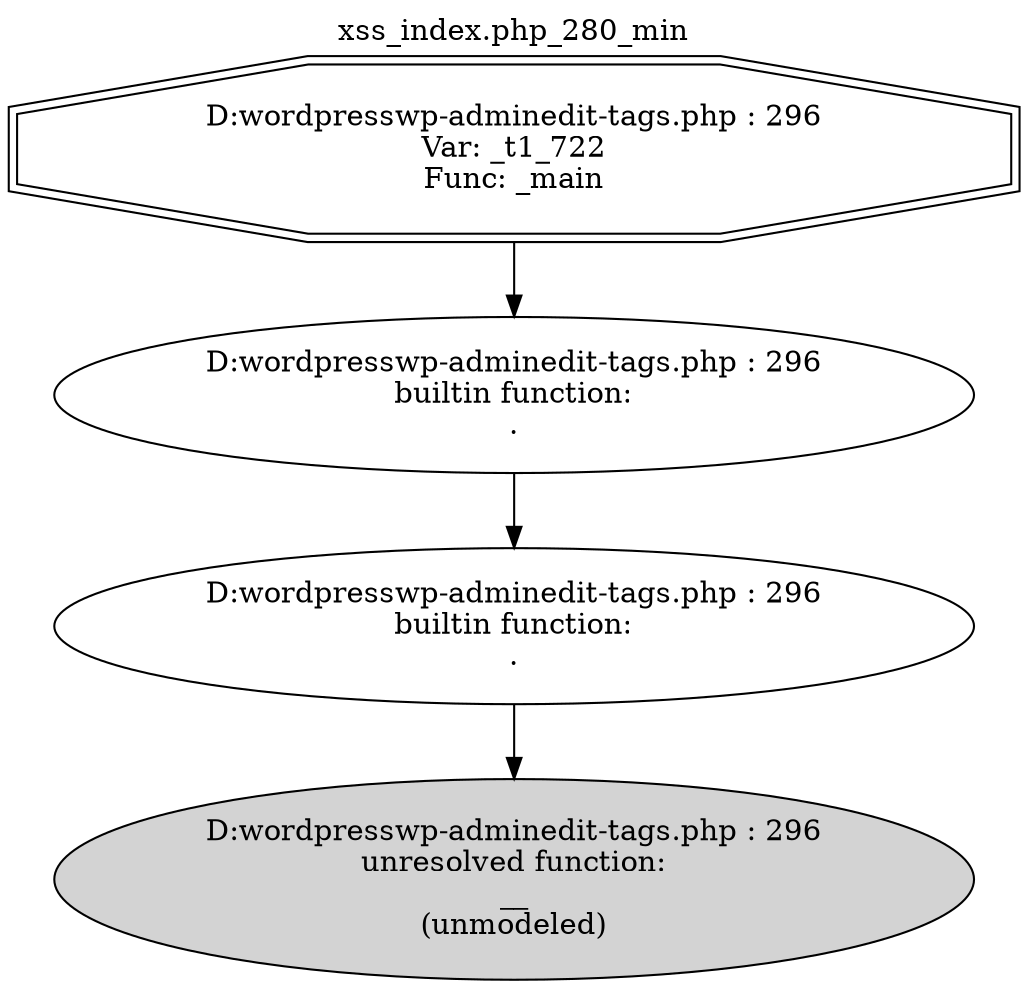 digraph cfg {
  label="xss_index.php_280_min";
  labelloc=t;
  n1 [shape=doubleoctagon, label="D:\wordpress\wp-admin\edit-tags.php : 296\nVar: _t1_722\nFunc: _main\n"];
  n2 [shape=ellipse, label="D:\wordpress\wp-admin\edit-tags.php : 296\nbuiltin function:\n.\n"];
  n3 [shape=ellipse, label="D:\wordpress\wp-admin\edit-tags.php : 296\nbuiltin function:\n.\n"];
  n4 [shape=ellipse, label="D:\wordpress\wp-admin\edit-tags.php : 296\nunresolved function:\n__\n(unmodeled)\n",style=filled];
  n1 -> n2;
  n2 -> n3;
  n3 -> n4;
}
